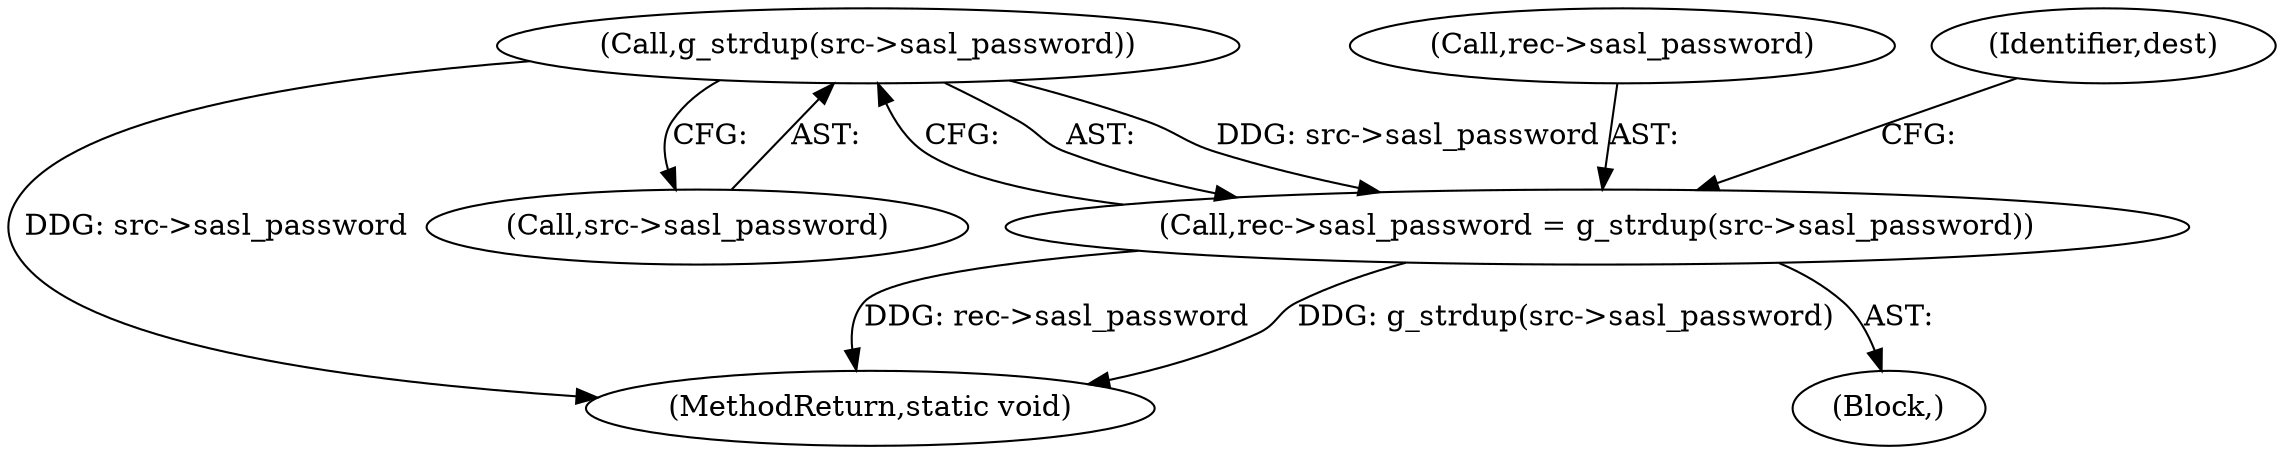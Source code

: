 digraph "0_irssi_d23b0d22cc611e43c88d99192a59f413f951a955_0@API" {
"1000208" [label="(Call,g_strdup(src->sasl_password))"];
"1000204" [label="(Call,rec->sasl_password = g_strdup(src->sasl_password))"];
"1000205" [label="(Call,rec->sasl_password)"];
"1000208" [label="(Call,g_strdup(src->sasl_password))"];
"1000218" [label="(MethodReturn,static void)"];
"1000103" [label="(Block,)"];
"1000209" [label="(Call,src->sasl_password)"];
"1000214" [label="(Identifier,dest)"];
"1000204" [label="(Call,rec->sasl_password = g_strdup(src->sasl_password))"];
"1000208" -> "1000204"  [label="AST: "];
"1000208" -> "1000209"  [label="CFG: "];
"1000209" -> "1000208"  [label="AST: "];
"1000204" -> "1000208"  [label="CFG: "];
"1000208" -> "1000218"  [label="DDG: src->sasl_password"];
"1000208" -> "1000204"  [label="DDG: src->sasl_password"];
"1000204" -> "1000103"  [label="AST: "];
"1000205" -> "1000204"  [label="AST: "];
"1000214" -> "1000204"  [label="CFG: "];
"1000204" -> "1000218"  [label="DDG: g_strdup(src->sasl_password)"];
"1000204" -> "1000218"  [label="DDG: rec->sasl_password"];
}
